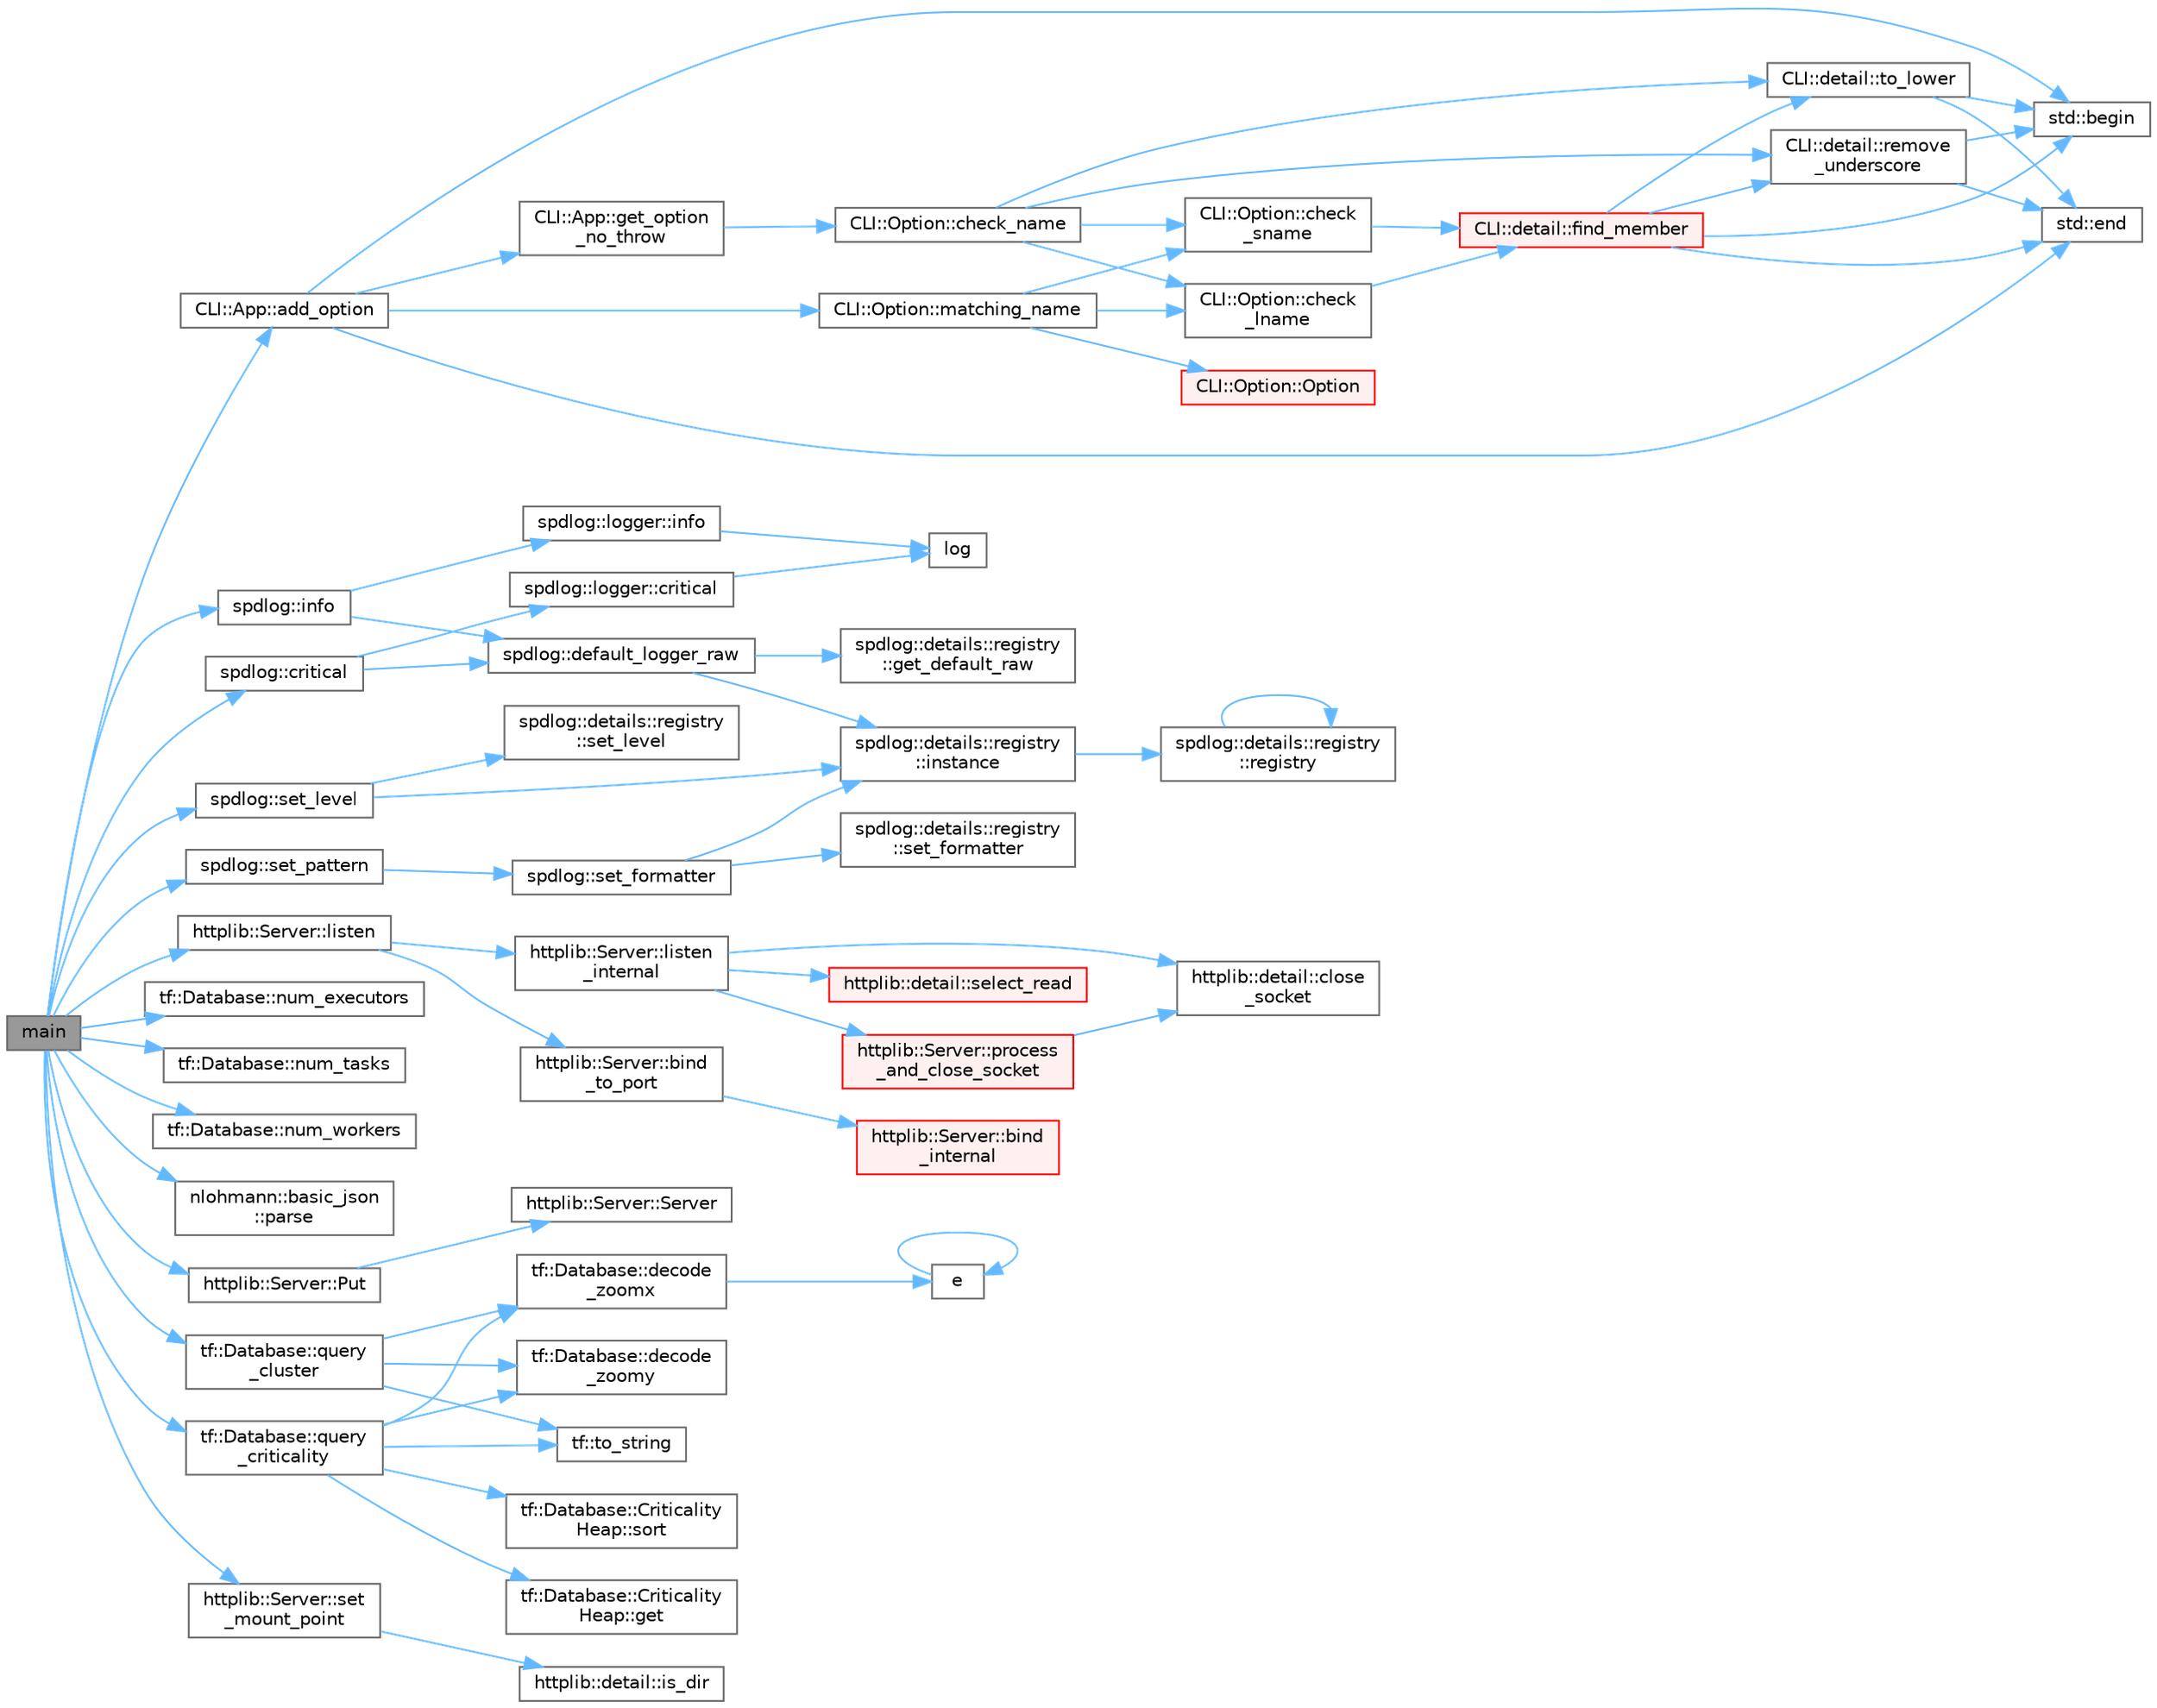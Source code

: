 digraph "main"
{
 // LATEX_PDF_SIZE
  bgcolor="transparent";
  edge [fontname=Helvetica,fontsize=10,labelfontname=Helvetica,labelfontsize=10];
  node [fontname=Helvetica,fontsize=10,shape=box,height=0.2,width=0.4];
  rankdir="LR";
  Node1 [id="Node000001",label="main",height=0.2,width=0.4,color="gray40", fillcolor="grey60", style="filled", fontcolor="black",tooltip=" "];
  Node1 -> Node2 [id="edge1_Node000001_Node000002",color="steelblue1",style="solid",tooltip=" "];
  Node2 [id="Node000002",label="CLI::App::add_option",height=0.2,width=0.4,color="grey40", fillcolor="white", style="filled",URL="$class_c_l_i_1_1_app.html#adb68306d25a26400399d11efe7211dc4",tooltip=" "];
  Node2 -> Node3 [id="edge2_Node000002_Node000003",color="steelblue1",style="solid",tooltip=" "];
  Node3 [id="Node000003",label="std::begin",height=0.2,width=0.4,color="grey40", fillcolor="white", style="filled",URL="$namespacestd.html#aec76fc52a775d29bc4058c8e1405045a",tooltip=" "];
  Node2 -> Node4 [id="edge3_Node000002_Node000004",color="steelblue1",style="solid",tooltip=" "];
  Node4 [id="Node000004",label="std::end",height=0.2,width=0.4,color="grey40", fillcolor="white", style="filled",URL="$namespacestd.html#a35f71a4c49ddf38bb590177e3a4b2598",tooltip=" "];
  Node2 -> Node5 [id="edge4_Node000002_Node000005",color="steelblue1",style="solid",tooltip=" "];
  Node5 [id="Node000005",label="CLI::App::get_option\l_no_throw",height=0.2,width=0.4,color="grey40", fillcolor="white", style="filled",URL="$class_c_l_i_1_1_app.html#a029d50d6fdfde25e7f3e94ef2e525ccc",tooltip="Get an option by name (noexcept non-const version)"];
  Node5 -> Node6 [id="edge5_Node000005_Node000006",color="steelblue1",style="solid",tooltip=" "];
  Node6 [id="Node000006",label="CLI::Option::check_name",height=0.2,width=0.4,color="grey40", fillcolor="white", style="filled",URL="$class_c_l_i_1_1_option.html#a1f9eda27ddb1b2d520e29724d550f6a0",tooltip="Check a name. Requires \"-\" or \"--\" for short / long, supports positional name"];
  Node6 -> Node7 [id="edge6_Node000006_Node000007",color="steelblue1",style="solid",tooltip=" "];
  Node7 [id="Node000007",label="CLI::Option::check\l_lname",height=0.2,width=0.4,color="grey40", fillcolor="white", style="filled",URL="$class_c_l_i_1_1_option.html#a6e970efc39aa4984b9bb797d071ce34a",tooltip="Requires \"--\" to be removed from string"];
  Node7 -> Node8 [id="edge7_Node000007_Node000008",color="steelblue1",style="solid",tooltip=" "];
  Node8 [id="Node000008",label="CLI::detail::find_member",height=0.2,width=0.4,color="red", fillcolor="#FFF0F0", style="filled",URL="$namespace_c_l_i_1_1detail.html#ac94be0722dce2c7ff522ebc3fb80e33d",tooltip="Check if a string is a member of a list of strings and optionally ignore case or ignore underscores"];
  Node8 -> Node3 [id="edge8_Node000008_Node000003",color="steelblue1",style="solid",tooltip=" "];
  Node8 -> Node4 [id="edge9_Node000008_Node000004",color="steelblue1",style="solid",tooltip=" "];
  Node8 -> Node12 [id="edge10_Node000008_Node000012",color="steelblue1",style="solid",tooltip=" "];
  Node12 [id="Node000012",label="CLI::detail::remove\l_underscore",height=0.2,width=0.4,color="grey40", fillcolor="white", style="filled",URL="$namespace_c_l_i_1_1detail.html#a5359a7a0e33366a12e15523b100f591a",tooltip="remove underscores from a string"];
  Node12 -> Node3 [id="edge11_Node000012_Node000003",color="steelblue1",style="solid",tooltip=" "];
  Node12 -> Node4 [id="edge12_Node000012_Node000004",color="steelblue1",style="solid",tooltip=" "];
  Node8 -> Node10 [id="edge13_Node000008_Node000010",color="steelblue1",style="solid",tooltip=" "];
  Node10 [id="Node000010",label="CLI::detail::to_lower",height=0.2,width=0.4,color="grey40", fillcolor="white", style="filled",URL="$namespace_c_l_i_1_1detail.html#ae83709ec148057ec53df4383645727e9",tooltip="Return a lower case version of a string"];
  Node10 -> Node3 [id="edge14_Node000010_Node000003",color="steelblue1",style="solid",tooltip=" "];
  Node10 -> Node4 [id="edge15_Node000010_Node000004",color="steelblue1",style="solid",tooltip=" "];
  Node6 -> Node13 [id="edge16_Node000006_Node000013",color="steelblue1",style="solid",tooltip=" "];
  Node13 [id="Node000013",label="CLI::Option::check\l_sname",height=0.2,width=0.4,color="grey40", fillcolor="white", style="filled",URL="$class_c_l_i_1_1_option.html#a46e7395f6a8a720e4305aea2edb4aa7b",tooltip="Requires \"-\" to be removed from string"];
  Node13 -> Node8 [id="edge17_Node000013_Node000008",color="steelblue1",style="solid",tooltip=" "];
  Node6 -> Node12 [id="edge18_Node000006_Node000012",color="steelblue1",style="solid",tooltip=" "];
  Node6 -> Node10 [id="edge19_Node000006_Node000010",color="steelblue1",style="solid",tooltip=" "];
  Node2 -> Node14 [id="edge20_Node000002_Node000014",color="steelblue1",style="solid",tooltip=" "];
  Node14 [id="Node000014",label="CLI::Option::matching_name",height=0.2,width=0.4,color="grey40", fillcolor="white", style="filled",URL="$class_c_l_i_1_1_option.html#a67b1e51f9f873b265dac8122746fc2d7",tooltip="If options share any of the same names, find it"];
  Node14 -> Node7 [id="edge21_Node000014_Node000007",color="steelblue1",style="solid",tooltip=" "];
  Node14 -> Node13 [id="edge22_Node000014_Node000013",color="steelblue1",style="solid",tooltip=" "];
  Node14 -> Node15 [id="edge23_Node000014_Node000015",color="steelblue1",style="solid",tooltip=" "];
  Node15 [id="Node000015",label="CLI::Option::Option",height=0.2,width=0.4,color="red", fillcolor="#FFF0F0", style="filled",URL="$class_c_l_i_1_1_option.html#a577e99d3ea33598b4dc3605f544d14fc",tooltip="Making an option by hand is not defined, it must be made by the App class"];
  Node1 -> Node64 [id="edge24_Node000001_Node000064",color="steelblue1",style="solid",tooltip=" "];
  Node64 [id="Node000064",label="spdlog::critical",height=0.2,width=0.4,color="grey40", fillcolor="white", style="filled",URL="$namespacespdlog.html#a1bc1ceb24763e5246b4de7a0bfd5e316",tooltip=" "];
  Node64 -> Node65 [id="edge25_Node000064_Node000065",color="steelblue1",style="solid",tooltip=" "];
  Node65 [id="Node000065",label="spdlog::logger::critical",height=0.2,width=0.4,color="grey40", fillcolor="white", style="filled",URL="$classspdlog_1_1logger.html#aa746528d4d3d55410d555c150a115caa",tooltip=" "];
  Node65 -> Node66 [id="edge26_Node000065_Node000066",color="steelblue1",style="solid",tooltip=" "];
  Node66 [id="Node000066",label="log",height=0.2,width=0.4,color="grey40", fillcolor="white", style="filled",URL="$_array_cwise_unary_ops_8h.html#a48e72df6412ca98881afcd657352a1d5",tooltip=" "];
  Node64 -> Node67 [id="edge27_Node000064_Node000067",color="steelblue1",style="solid",tooltip=" "];
  Node67 [id="Node000067",label="spdlog::default_logger_raw",height=0.2,width=0.4,color="grey40", fillcolor="white", style="filled",URL="$namespacespdlog.html#a705f094f9897041b4e98bfe3c567ada0",tooltip=" "];
  Node67 -> Node68 [id="edge28_Node000067_Node000068",color="steelblue1",style="solid",tooltip=" "];
  Node68 [id="Node000068",label="spdlog::details::registry\l::get_default_raw",height=0.2,width=0.4,color="grey40", fillcolor="white", style="filled",URL="$classspdlog_1_1details_1_1registry.html#a4b75c50f0b310b84d2a93f3f1badd5a3",tooltip=" "];
  Node67 -> Node69 [id="edge29_Node000067_Node000069",color="steelblue1",style="solid",tooltip=" "];
  Node69 [id="Node000069",label="spdlog::details::registry\l::instance",height=0.2,width=0.4,color="grey40", fillcolor="white", style="filled",URL="$classspdlog_1_1details_1_1registry.html#aa03a75101aed166275ba27d0b2235e5d",tooltip=" "];
  Node69 -> Node70 [id="edge30_Node000069_Node000070",color="steelblue1",style="solid",tooltip=" "];
  Node70 [id="Node000070",label="spdlog::details::registry\l::registry",height=0.2,width=0.4,color="grey40", fillcolor="white", style="filled",URL="$classspdlog_1_1details_1_1registry.html#ab5c1a2f7b8e2e9eec4e0fa75d9167f3b",tooltip=" "];
  Node70 -> Node70 [id="edge31_Node000070_Node000070",color="steelblue1",style="solid",tooltip=" "];
  Node1 -> Node71 [id="edge32_Node000001_Node000071",color="steelblue1",style="solid",tooltip=" "];
  Node71 [id="Node000071",label="spdlog::info",height=0.2,width=0.4,color="grey40", fillcolor="white", style="filled",URL="$namespacespdlog.html#a578946b7e705af8de69840a29aea6b0d",tooltip=" "];
  Node71 -> Node67 [id="edge33_Node000071_Node000067",color="steelblue1",style="solid",tooltip=" "];
  Node71 -> Node72 [id="edge34_Node000071_Node000072",color="steelblue1",style="solid",tooltip=" "];
  Node72 [id="Node000072",label="spdlog::logger::info",height=0.2,width=0.4,color="grey40", fillcolor="white", style="filled",URL="$classspdlog_1_1logger.html#a8e26d86fc4c55a8332f08b6bed462cbb",tooltip=" "];
  Node72 -> Node66 [id="edge35_Node000072_Node000066",color="steelblue1",style="solid",tooltip=" "];
  Node1 -> Node73 [id="edge36_Node000001_Node000073",color="steelblue1",style="solid",tooltip=" "];
  Node73 [id="Node000073",label="httplib::Server::listen",height=0.2,width=0.4,color="grey40", fillcolor="white", style="filled",URL="$classhttplib_1_1_server.html#a774f4764f91ef2cd79ce8e8304218fe1",tooltip=" "];
  Node73 -> Node74 [id="edge37_Node000073_Node000074",color="steelblue1",style="solid",tooltip=" "];
  Node74 [id="Node000074",label="httplib::Server::bind\l_to_port",height=0.2,width=0.4,color="grey40", fillcolor="white", style="filled",URL="$classhttplib_1_1_server.html#ac5611068da316128f159e54f4117c024",tooltip=" "];
  Node74 -> Node75 [id="edge38_Node000074_Node000075",color="steelblue1",style="solid",tooltip=" "];
  Node75 [id="Node000075",label="httplib::Server::bind\l_internal",height=0.2,width=0.4,color="red", fillcolor="#FFF0F0", style="filled",URL="$classhttplib_1_1_server.html#a72051a59c07a1524ce034e39540e53c8",tooltip=" "];
  Node73 -> Node80 [id="edge39_Node000073_Node000080",color="steelblue1",style="solid",tooltip=" "];
  Node80 [id="Node000080",label="httplib::Server::listen\l_internal",height=0.2,width=0.4,color="grey40", fillcolor="white", style="filled",URL="$classhttplib_1_1_server.html#adff9037bb77e3ff3d75c6d58e4ae621d",tooltip=" "];
  Node80 -> Node78 [id="edge40_Node000080_Node000078",color="steelblue1",style="solid",tooltip=" "];
  Node78 [id="Node000078",label="httplib::detail::close\l_socket",height=0.2,width=0.4,color="grey40", fillcolor="white", style="filled",URL="$namespacehttplib_1_1detail.html#ab97ddef67a99aee8ed2aec5e20d90286",tooltip=" "];
  Node80 -> Node81 [id="edge41_Node000080_Node000081",color="steelblue1",style="solid",tooltip=" "];
  Node81 [id="Node000081",label="httplib::Server::process\l_and_close_socket",height=0.2,width=0.4,color="red", fillcolor="#FFF0F0", style="filled",URL="$classhttplib_1_1_server.html#ac30c8ceb97d44f2a9032ee08e0744d6c",tooltip=" "];
  Node81 -> Node78 [id="edge42_Node000081_Node000078",color="steelblue1",style="solid",tooltip=" "];
  Node80 -> Node227 [id="edge43_Node000080_Node000227",color="steelblue1",style="solid",tooltip=" "];
  Node227 [id="Node000227",label="httplib::detail::select_read",height=0.2,width=0.4,color="red", fillcolor="#FFF0F0", style="filled",URL="$namespacehttplib_1_1detail.html#ade5583c2e13e0822f2a90227894d92fe",tooltip=" "];
  Node1 -> Node230 [id="edge44_Node000001_Node000230",color="steelblue1",style="solid",tooltip=" "];
  Node230 [id="Node000230",label="tf::Database::num_executors",height=0.2,width=0.4,color="grey40", fillcolor="white", style="filled",URL="$classtf_1_1_database.html#aa4f9037d7832ec90ae0fe6a2e17c99ac",tooltip=" "];
  Node1 -> Node231 [id="edge45_Node000001_Node000231",color="steelblue1",style="solid",tooltip=" "];
  Node231 [id="Node000231",label="tf::Database::num_tasks",height=0.2,width=0.4,color="grey40", fillcolor="white", style="filled",URL="$classtf_1_1_database.html#a8cfba4714a1849e0c92b3480e5ee4e74",tooltip=" "];
  Node1 -> Node232 [id="edge46_Node000001_Node000232",color="steelblue1",style="solid",tooltip=" "];
  Node232 [id="Node000232",label="tf::Database::num_workers",height=0.2,width=0.4,color="grey40", fillcolor="white", style="filled",URL="$classtf_1_1_database.html#a2dac62f106df9f33f2aec89c9e98b2ea",tooltip=" "];
  Node1 -> Node233 [id="edge47_Node000001_Node000233",color="steelblue1",style="solid",tooltip=" "];
  Node233 [id="Node000233",label="nlohmann::basic_json\l::parse",height=0.2,width=0.4,color="grey40", fillcolor="white", style="filled",URL="$classnlohmann_1_1basic__json.html#a15018ade392a844ea32d5188d1a0b9c6",tooltip="deserialize from a compatible input"];
  Node1 -> Node234 [id="edge48_Node000001_Node000234",color="steelblue1",style="solid",tooltip=" "];
  Node234 [id="Node000234",label="httplib::Server::Put",height=0.2,width=0.4,color="grey40", fillcolor="white", style="filled",URL="$classhttplib_1_1_server.html#a0ab26e6c647f5f022bfd513bc3c0783b",tooltip=" "];
  Node234 -> Node235 [id="edge49_Node000234_Node000235",color="steelblue1",style="solid",tooltip=" "];
  Node235 [id="Node000235",label="httplib::Server::Server",height=0.2,width=0.4,color="grey40", fillcolor="white", style="filled",URL="$classhttplib_1_1_server.html#ad5ec9462b520e59f7ea831e157ee5e59",tooltip=" "];
  Node1 -> Node236 [id="edge50_Node000001_Node000236",color="steelblue1",style="solid",tooltip=" "];
  Node236 [id="Node000236",label="tf::Database::query\l_cluster",height=0.2,width=0.4,color="grey40", fillcolor="white", style="filled",URL="$classtf_1_1_database.html#ae5bbfcbaf8de41444e0f227c16f9f1d7",tooltip=" "];
  Node236 -> Node237 [id="edge51_Node000236_Node000237",color="steelblue1",style="solid",tooltip=" "];
  Node237 [id="Node000237",label="tf::Database::decode\l_zoomx",height=0.2,width=0.4,color="grey40", fillcolor="white", style="filled",URL="$classtf_1_1_database.html#a0879d3200e3ddffbe211eb5555fb2f0b",tooltip=" "];
  Node237 -> Node57 [id="edge52_Node000237_Node000057",color="steelblue1",style="solid",tooltip=" "];
  Node57 [id="Node000057",label="e",height=0.2,width=0.4,color="grey40", fillcolor="white", style="filled",URL="$_cwise__array__power__array_8cpp.html#a9cb86ff854760bf91a154f2724a9101d",tooltip=" "];
  Node57 -> Node57 [id="edge53_Node000057_Node000057",color="steelblue1",style="solid",tooltip=" "];
  Node236 -> Node238 [id="edge54_Node000236_Node000238",color="steelblue1",style="solid",tooltip=" "];
  Node238 [id="Node000238",label="tf::Database::decode\l_zoomy",height=0.2,width=0.4,color="grey40", fillcolor="white", style="filled",URL="$classtf_1_1_database.html#a9262becbdfe251c0c665dc5714cf5797",tooltip=" "];
  Node236 -> Node239 [id="edge55_Node000236_Node000239",color="steelblue1",style="solid",tooltip=" "];
  Node239 [id="Node000239",label="tf::to_string",height=0.2,width=0.4,color="grey40", fillcolor="white", style="filled",URL="$namespacetf.html#ab7ec159c370bc052effcd0cdbc48047e",tooltip="convert an observer type to a human-readable string"];
  Node1 -> Node240 [id="edge56_Node000001_Node000240",color="steelblue1",style="solid",tooltip=" "];
  Node240 [id="Node000240",label="tf::Database::query\l_criticality",height=0.2,width=0.4,color="grey40", fillcolor="white", style="filled",URL="$classtf_1_1_database.html#a25252b073ad16befc4453d424b1f7250",tooltip=" "];
  Node240 -> Node237 [id="edge57_Node000240_Node000237",color="steelblue1",style="solid",tooltip=" "];
  Node240 -> Node238 [id="edge58_Node000240_Node000238",color="steelblue1",style="solid",tooltip=" "];
  Node240 -> Node241 [id="edge59_Node000240_Node000241",color="steelblue1",style="solid",tooltip=" "];
  Node241 [id="Node000241",label="tf::Database::Criticality\lHeap::get",height=0.2,width=0.4,color="grey40", fillcolor="white", style="filled",URL="$structtf_1_1_database_1_1_criticality_heap.html#a24335b861855ec06949a9ceae59304f7",tooltip=" "];
  Node240 -> Node242 [id="edge60_Node000240_Node000242",color="steelblue1",style="solid",tooltip=" "];
  Node242 [id="Node000242",label="tf::Database::Criticality\lHeap::sort",height=0.2,width=0.4,color="grey40", fillcolor="white", style="filled",URL="$structtf_1_1_database_1_1_criticality_heap.html#a7d55fd79622b734bee25f9d6ea58a2bf",tooltip=" "];
  Node240 -> Node239 [id="edge61_Node000240_Node000239",color="steelblue1",style="solid",tooltip=" "];
  Node1 -> Node243 [id="edge62_Node000001_Node000243",color="steelblue1",style="solid",tooltip=" "];
  Node243 [id="Node000243",label="spdlog::set_level",height=0.2,width=0.4,color="grey40", fillcolor="white", style="filled",URL="$namespacespdlog.html#a420294e88f1c1ab1ab827c385e311c79",tooltip=" "];
  Node243 -> Node69 [id="edge63_Node000243_Node000069",color="steelblue1",style="solid",tooltip=" "];
  Node243 -> Node244 [id="edge64_Node000243_Node000244",color="steelblue1",style="solid",tooltip=" "];
  Node244 [id="Node000244",label="spdlog::details::registry\l::set_level",height=0.2,width=0.4,color="grey40", fillcolor="white", style="filled",URL="$classspdlog_1_1details_1_1registry.html#af734fefd6c4c8c45edc2b32713a1982b",tooltip=" "];
  Node1 -> Node245 [id="edge65_Node000001_Node000245",color="steelblue1",style="solid",tooltip=" "];
  Node245 [id="Node000245",label="httplib::Server::set\l_mount_point",height=0.2,width=0.4,color="grey40", fillcolor="white", style="filled",URL="$classhttplib_1_1_server.html#aee7f438a39ab1669d1bbb4d3f7513f36",tooltip=" "];
  Node245 -> Node246 [id="edge66_Node000245_Node000246",color="steelblue1",style="solid",tooltip=" "];
  Node246 [id="Node000246",label="httplib::detail::is_dir",height=0.2,width=0.4,color="grey40", fillcolor="white", style="filled",URL="$namespacehttplib_1_1detail.html#af1f56433b3a10b13b2f914de33bd6e31",tooltip=" "];
  Node1 -> Node247 [id="edge67_Node000001_Node000247",color="steelblue1",style="solid",tooltip=" "];
  Node247 [id="Node000247",label="spdlog::set_pattern",height=0.2,width=0.4,color="grey40", fillcolor="white", style="filled",URL="$namespacespdlog.html#ae7550434e7e8db53188e988741659f2e",tooltip=" "];
  Node247 -> Node248 [id="edge68_Node000247_Node000248",color="steelblue1",style="solid",tooltip=" "];
  Node248 [id="Node000248",label="spdlog::set_formatter",height=0.2,width=0.4,color="grey40", fillcolor="white", style="filled",URL="$namespacespdlog.html#acc4462a0284624191f0942f772d3a682",tooltip=" "];
  Node248 -> Node69 [id="edge69_Node000248_Node000069",color="steelblue1",style="solid",tooltip=" "];
  Node248 -> Node249 [id="edge70_Node000248_Node000249",color="steelblue1",style="solid",tooltip=" "];
  Node249 [id="Node000249",label="spdlog::details::registry\l::set_formatter",height=0.2,width=0.4,color="grey40", fillcolor="white", style="filled",URL="$classspdlog_1_1details_1_1registry.html#a2830cfb77b386e1c9dd93162e91a266c",tooltip=" "];
}
